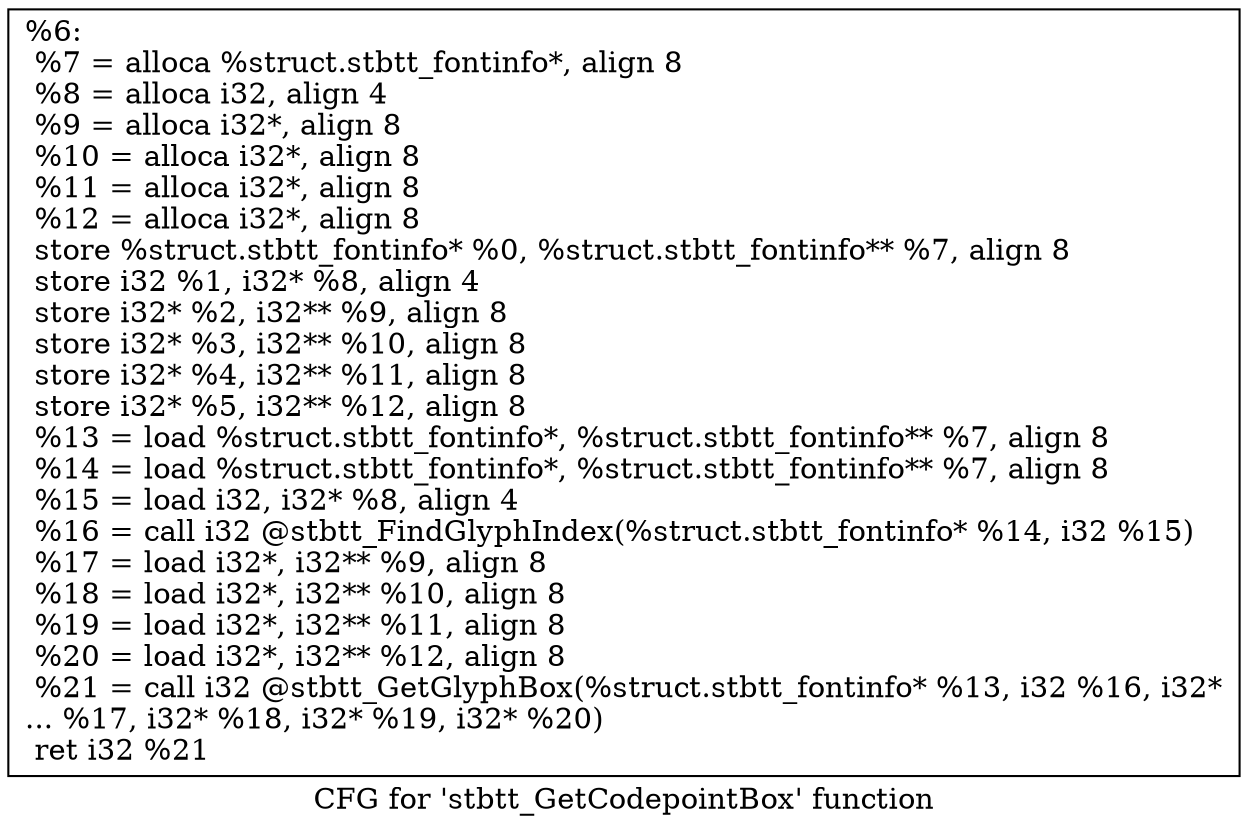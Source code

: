 digraph "CFG for 'stbtt_GetCodepointBox' function" {
	label="CFG for 'stbtt_GetCodepointBox' function";

	Node0x29fcb20 [shape=record,label="{%6:\l  %7 = alloca %struct.stbtt_fontinfo*, align 8\l  %8 = alloca i32, align 4\l  %9 = alloca i32*, align 8\l  %10 = alloca i32*, align 8\l  %11 = alloca i32*, align 8\l  %12 = alloca i32*, align 8\l  store %struct.stbtt_fontinfo* %0, %struct.stbtt_fontinfo** %7, align 8\l  store i32 %1, i32* %8, align 4\l  store i32* %2, i32** %9, align 8\l  store i32* %3, i32** %10, align 8\l  store i32* %4, i32** %11, align 8\l  store i32* %5, i32** %12, align 8\l  %13 = load %struct.stbtt_fontinfo*, %struct.stbtt_fontinfo** %7, align 8\l  %14 = load %struct.stbtt_fontinfo*, %struct.stbtt_fontinfo** %7, align 8\l  %15 = load i32, i32* %8, align 4\l  %16 = call i32 @stbtt_FindGlyphIndex(%struct.stbtt_fontinfo* %14, i32 %15)\l  %17 = load i32*, i32** %9, align 8\l  %18 = load i32*, i32** %10, align 8\l  %19 = load i32*, i32** %11, align 8\l  %20 = load i32*, i32** %12, align 8\l  %21 = call i32 @stbtt_GetGlyphBox(%struct.stbtt_fontinfo* %13, i32 %16, i32*\l... %17, i32* %18, i32* %19, i32* %20)\l  ret i32 %21\l}"];
}
